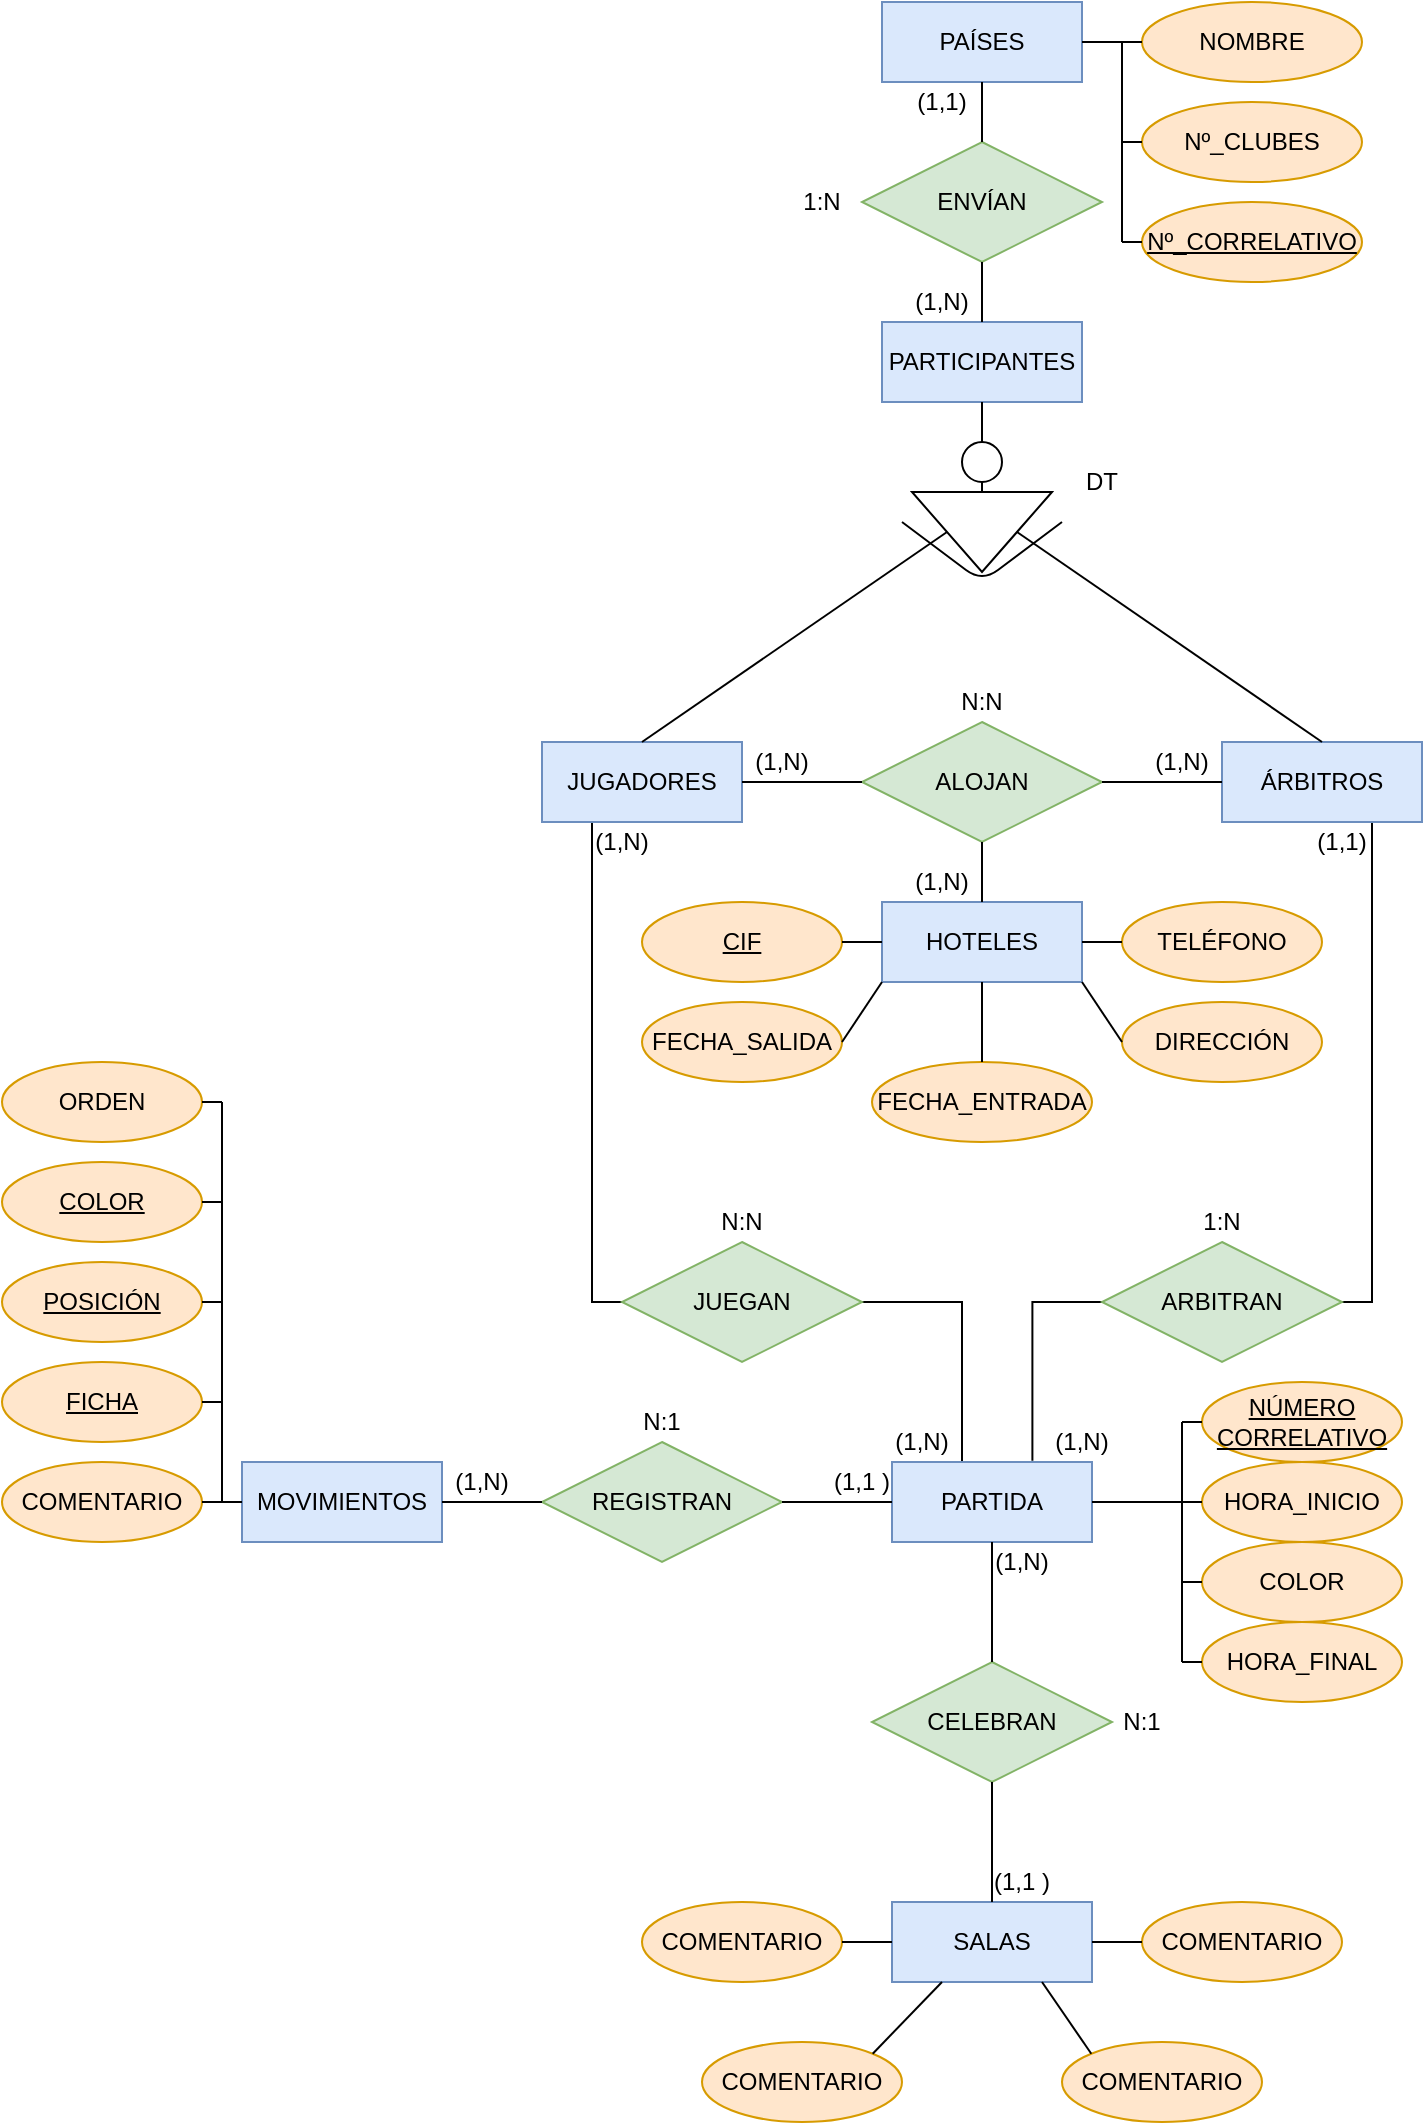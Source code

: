 <mxfile version="13.8.8" type="github">
  <diagram id="t2MNdMdxcZ_bHqu0hGdV" name="Page-1">
    <mxGraphModel dx="1185" dy="581" grid="1" gridSize="10" guides="1" tooltips="1" connect="1" arrows="1" fold="1" page="1" pageScale="1" pageWidth="827" pageHeight="1169" math="0" shadow="0">
      <root>
        <mxCell id="0" />
        <mxCell id="1" parent="0" />
        <mxCell id="O3lrr17sqKXVpt-QXPSw-1" value="ENVÍAN" style="shape=rhombus;perimeter=rhombusPerimeter;whiteSpace=wrap;html=1;align=center;fillColor=#d5e8d4;strokeColor=#82b366;" vertex="1" parent="1">
          <mxGeometry x="520" y="90" width="120" height="60" as="geometry" />
        </mxCell>
        <mxCell id="O3lrr17sqKXVpt-QXPSw-2" value="PARTICIPANTES" style="whiteSpace=wrap;html=1;align=center;fillColor=#dae8fc;strokeColor=#6c8ebf;" vertex="1" parent="1">
          <mxGeometry x="530" y="180" width="100" height="40" as="geometry" />
        </mxCell>
        <mxCell id="O3lrr17sqKXVpt-QXPSw-3" value="(1,1)" style="text;html=1;strokeColor=none;fillColor=none;align=center;verticalAlign=middle;whiteSpace=wrap;rounded=0;" vertex="1" parent="1">
          <mxGeometry x="540" y="60" width="40" height="20" as="geometry" />
        </mxCell>
        <mxCell id="O3lrr17sqKXVpt-QXPSw-4" value="1:N" style="text;html=1;strokeColor=none;fillColor=none;align=center;verticalAlign=middle;whiteSpace=wrap;rounded=0;" vertex="1" parent="1">
          <mxGeometry x="480" y="110" width="40" height="20" as="geometry" />
        </mxCell>
        <mxCell id="O3lrr17sqKXVpt-QXPSw-5" value="NOMBRE" style="ellipse;whiteSpace=wrap;html=1;align=center;fillColor=#ffe6cc;strokeColor=#d79b00;" vertex="1" parent="1">
          <mxGeometry x="660" y="20" width="110" height="40" as="geometry" />
        </mxCell>
        <mxCell id="O3lrr17sqKXVpt-QXPSw-6" value="" style="triangle;whiteSpace=wrap;html=1;rotation=90;" vertex="1" parent="1">
          <mxGeometry x="560" y="250" width="40" height="70" as="geometry" />
        </mxCell>
        <mxCell id="O3lrr17sqKXVpt-QXPSw-7" value="" style="ellipse;whiteSpace=wrap;html=1;aspect=fixed;" vertex="1" parent="1">
          <mxGeometry x="570" y="240" width="20" height="20" as="geometry" />
        </mxCell>
        <mxCell id="O3lrr17sqKXVpt-QXPSw-8" value="" style="endArrow=none;html=1;entryX=0.5;entryY=1;entryDx=0;entryDy=0;exitX=0;exitY=0.5;exitDx=0;exitDy=0;" edge="1" parent="1" source="O3lrr17sqKXVpt-QXPSw-6" target="O3lrr17sqKXVpt-QXPSw-7">
          <mxGeometry width="50" height="50" relative="1" as="geometry">
            <mxPoint x="550" y="330" as="sourcePoint" />
            <mxPoint x="600" y="280" as="targetPoint" />
          </mxGeometry>
        </mxCell>
        <mxCell id="O3lrr17sqKXVpt-QXPSw-9" value="" style="endArrow=none;html=1;entryX=0.5;entryY=0;entryDx=0;entryDy=0;exitX=0.5;exitY=1;exitDx=0;exitDy=0;" edge="1" parent="1" source="O3lrr17sqKXVpt-QXPSw-2" target="O3lrr17sqKXVpt-QXPSw-7">
          <mxGeometry width="50" height="50" relative="1" as="geometry">
            <mxPoint x="510" y="320" as="sourcePoint" />
            <mxPoint x="560" y="270" as="targetPoint" />
          </mxGeometry>
        </mxCell>
        <mxCell id="O3lrr17sqKXVpt-QXPSw-31" style="edgeStyle=orthogonalEdgeStyle;rounded=0;orthogonalLoop=1;jettySize=auto;html=1;exitX=0.25;exitY=1;exitDx=0;exitDy=0;entryX=0;entryY=0.5;entryDx=0;entryDy=0;endArrow=none;endFill=0;" edge="1" parent="1" source="O3lrr17sqKXVpt-QXPSw-10" target="O3lrr17sqKXVpt-QXPSw-32">
          <mxGeometry relative="1" as="geometry">
            <mxPoint x="385" y="670" as="targetPoint" />
            <Array as="points">
              <mxPoint x="385" y="670" />
            </Array>
          </mxGeometry>
        </mxCell>
        <mxCell id="O3lrr17sqKXVpt-QXPSw-10" value="JUGADORES" style="whiteSpace=wrap;html=1;align=center;fillColor=#dae8fc;strokeColor=#6c8ebf;" vertex="1" parent="1">
          <mxGeometry x="360" y="390" width="100" height="40" as="geometry" />
        </mxCell>
        <mxCell id="O3lrr17sqKXVpt-QXPSw-36" style="edgeStyle=orthogonalEdgeStyle;rounded=0;orthogonalLoop=1;jettySize=auto;html=1;exitX=0.75;exitY=1;exitDx=0;exitDy=0;entryX=1;entryY=0.5;entryDx=0;entryDy=0;endArrow=none;endFill=0;" edge="1" parent="1" source="O3lrr17sqKXVpt-QXPSw-11" target="O3lrr17sqKXVpt-QXPSw-34">
          <mxGeometry relative="1" as="geometry">
            <Array as="points">
              <mxPoint x="775" y="670" />
            </Array>
          </mxGeometry>
        </mxCell>
        <mxCell id="O3lrr17sqKXVpt-QXPSw-11" value="ÁRBITROS" style="whiteSpace=wrap;html=1;align=center;fillColor=#dae8fc;strokeColor=#6c8ebf;" vertex="1" parent="1">
          <mxGeometry x="700" y="390" width="100" height="40" as="geometry" />
        </mxCell>
        <mxCell id="O3lrr17sqKXVpt-QXPSw-12" value="ALOJAN" style="shape=rhombus;perimeter=rhombusPerimeter;whiteSpace=wrap;html=1;align=center;fillColor=#d5e8d4;strokeColor=#82b366;" vertex="1" parent="1">
          <mxGeometry x="520" y="380" width="120" height="60" as="geometry" />
        </mxCell>
        <mxCell id="O3lrr17sqKXVpt-QXPSw-14" value="" style="endArrow=none;html=1;" edge="1" parent="1">
          <mxGeometry width="50" height="50" relative="1" as="geometry">
            <mxPoint x="540" y="280" as="sourcePoint" />
            <mxPoint x="620" y="280" as="targetPoint" />
            <Array as="points">
              <mxPoint x="580" y="310" />
            </Array>
          </mxGeometry>
        </mxCell>
        <mxCell id="O3lrr17sqKXVpt-QXPSw-15" value="DT" style="text;html=1;strokeColor=none;fillColor=none;align=center;verticalAlign=middle;whiteSpace=wrap;rounded=0;shadow=0;" vertex="1" parent="1">
          <mxGeometry x="620" y="250" width="40" height="20" as="geometry" />
        </mxCell>
        <mxCell id="O3lrr17sqKXVpt-QXPSw-16" value="HOTELES" style="whiteSpace=wrap;html=1;align=center;fillColor=#dae8fc;strokeColor=#6c8ebf;" vertex="1" parent="1">
          <mxGeometry x="530" y="470" width="100" height="40" as="geometry" />
        </mxCell>
        <mxCell id="O3lrr17sqKXVpt-QXPSw-17" value="(1,N)" style="text;html=1;strokeColor=none;fillColor=none;align=center;verticalAlign=middle;whiteSpace=wrap;rounded=0;" vertex="1" parent="1">
          <mxGeometry x="540" y="450" width="40" height="20" as="geometry" />
        </mxCell>
        <mxCell id="O3lrr17sqKXVpt-QXPSw-18" value="FECHA_SALIDA" style="ellipse;whiteSpace=wrap;html=1;align=center;fillColor=#ffe6cc;strokeColor=#d79b00;" vertex="1" parent="1">
          <mxGeometry x="410" y="520" width="100" height="40" as="geometry" />
        </mxCell>
        <mxCell id="O3lrr17sqKXVpt-QXPSw-19" value="CIF" style="ellipse;whiteSpace=wrap;html=1;align=center;fillColor=#ffe6cc;strokeColor=#d79b00;fontStyle=4" vertex="1" parent="1">
          <mxGeometry x="410" y="470" width="100" height="40" as="geometry" />
        </mxCell>
        <mxCell id="O3lrr17sqKXVpt-QXPSw-20" value="FECHA_ENTRADA" style="ellipse;whiteSpace=wrap;html=1;align=center;fillColor=#ffe6cc;strokeColor=#d79b00;" vertex="1" parent="1">
          <mxGeometry x="525" y="550" width="110" height="40" as="geometry" />
        </mxCell>
        <mxCell id="O3lrr17sqKXVpt-QXPSw-21" value="DIRECCIÓN" style="ellipse;whiteSpace=wrap;html=1;align=center;fillColor=#ffe6cc;strokeColor=#d79b00;" vertex="1" parent="1">
          <mxGeometry x="650" y="520" width="100" height="40" as="geometry" />
        </mxCell>
        <mxCell id="O3lrr17sqKXVpt-QXPSw-22" value="TELÉFONO" style="ellipse;whiteSpace=wrap;html=1;align=center;fillColor=#ffe6cc;strokeColor=#d79b00;" vertex="1" parent="1">
          <mxGeometry x="650" y="470" width="100" height="40" as="geometry" />
        </mxCell>
        <mxCell id="O3lrr17sqKXVpt-QXPSw-23" value="" style="endArrow=none;html=1;entryX=1;entryY=0.5;entryDx=0;entryDy=0;exitX=0;exitY=0.5;exitDx=0;exitDy=0;" edge="1" parent="1" source="O3lrr17sqKXVpt-QXPSw-16" target="O3lrr17sqKXVpt-QXPSw-19">
          <mxGeometry width="50" height="50" relative="1" as="geometry">
            <mxPoint x="410" y="600" as="sourcePoint" />
            <mxPoint x="460" y="550" as="targetPoint" />
          </mxGeometry>
        </mxCell>
        <mxCell id="O3lrr17sqKXVpt-QXPSw-24" value="" style="endArrow=none;html=1;exitX=0;exitY=1;exitDx=0;exitDy=0;entryX=1;entryY=0.5;entryDx=0;entryDy=0;" edge="1" parent="1" source="O3lrr17sqKXVpt-QXPSw-16" target="O3lrr17sqKXVpt-QXPSw-18">
          <mxGeometry width="50" height="50" relative="1" as="geometry">
            <mxPoint x="410" y="600" as="sourcePoint" />
            <mxPoint x="460" y="550" as="targetPoint" />
          </mxGeometry>
        </mxCell>
        <mxCell id="O3lrr17sqKXVpt-QXPSw-25" value="" style="endArrow=none;html=1;exitX=0.5;exitY=1;exitDx=0;exitDy=0;entryX=0.5;entryY=0;entryDx=0;entryDy=0;" edge="1" parent="1" source="O3lrr17sqKXVpt-QXPSw-16" target="O3lrr17sqKXVpt-QXPSw-20">
          <mxGeometry width="50" height="50" relative="1" as="geometry">
            <mxPoint x="540" y="520" as="sourcePoint" />
            <mxPoint x="520" y="550" as="targetPoint" />
          </mxGeometry>
        </mxCell>
        <mxCell id="O3lrr17sqKXVpt-QXPSw-26" value="" style="endArrow=none;html=1;exitX=1;exitY=1;exitDx=0;exitDy=0;entryX=0;entryY=0.5;entryDx=0;entryDy=0;" edge="1" parent="1" source="O3lrr17sqKXVpt-QXPSw-16" target="O3lrr17sqKXVpt-QXPSw-21">
          <mxGeometry width="50" height="50" relative="1" as="geometry">
            <mxPoint x="550" y="530" as="sourcePoint" />
            <mxPoint x="530" y="560" as="targetPoint" />
          </mxGeometry>
        </mxCell>
        <mxCell id="O3lrr17sqKXVpt-QXPSw-27" value="" style="endArrow=none;html=1;exitX=1;exitY=0.5;exitDx=0;exitDy=0;entryX=0;entryY=0.5;entryDx=0;entryDy=0;" edge="1" parent="1" source="O3lrr17sqKXVpt-QXPSw-16" target="O3lrr17sqKXVpt-QXPSw-22">
          <mxGeometry width="50" height="50" relative="1" as="geometry">
            <mxPoint x="560" y="540" as="sourcePoint" />
            <mxPoint x="540" y="570" as="targetPoint" />
          </mxGeometry>
        </mxCell>
        <mxCell id="O3lrr17sqKXVpt-QXPSw-28" value="" style="endArrow=none;html=1;exitX=0.5;exitY=1;exitDx=0;exitDy=0;entryX=0.5;entryY=0;entryDx=0;entryDy=0;" edge="1" parent="1" source="O3lrr17sqKXVpt-QXPSw-12" target="O3lrr17sqKXVpt-QXPSw-16">
          <mxGeometry width="50" height="50" relative="1" as="geometry">
            <mxPoint x="570" y="550" as="sourcePoint" />
            <mxPoint x="550" y="580" as="targetPoint" />
          </mxGeometry>
        </mxCell>
        <mxCell id="O3lrr17sqKXVpt-QXPSw-37" style="edgeStyle=orthogonalEdgeStyle;rounded=0;orthogonalLoop=1;jettySize=auto;html=1;exitX=1;exitY=0.5;exitDx=0;exitDy=0;entryX=0.35;entryY=0;entryDx=0;entryDy=0;entryPerimeter=0;endArrow=none;endFill=0;" edge="1" parent="1" source="O3lrr17sqKXVpt-QXPSw-32" target="O3lrr17sqKXVpt-QXPSw-33">
          <mxGeometry relative="1" as="geometry" />
        </mxCell>
        <mxCell id="O3lrr17sqKXVpt-QXPSw-32" value="JUEGAN" style="shape=rhombus;perimeter=rhombusPerimeter;whiteSpace=wrap;html=1;align=center;fillColor=#d5e8d4;strokeColor=#82b366;" vertex="1" parent="1">
          <mxGeometry x="400" y="640" width="120" height="60" as="geometry" />
        </mxCell>
        <mxCell id="O3lrr17sqKXVpt-QXPSw-33" value="PARTIDA" style="whiteSpace=wrap;html=1;align=center;fillColor=#dae8fc;strokeColor=#6c8ebf;" vertex="1" parent="1">
          <mxGeometry x="535" y="750" width="100" height="40" as="geometry" />
        </mxCell>
        <mxCell id="O3lrr17sqKXVpt-QXPSw-38" style="edgeStyle=orthogonalEdgeStyle;rounded=0;orthogonalLoop=1;jettySize=auto;html=1;exitX=0;exitY=0.5;exitDx=0;exitDy=0;entryX=0.702;entryY=-0.016;entryDx=0;entryDy=0;entryPerimeter=0;endArrow=none;endFill=0;" edge="1" parent="1" source="O3lrr17sqKXVpt-QXPSw-34" target="O3lrr17sqKXVpt-QXPSw-33">
          <mxGeometry relative="1" as="geometry" />
        </mxCell>
        <mxCell id="O3lrr17sqKXVpt-QXPSw-34" value="ARBITRAN" style="shape=rhombus;perimeter=rhombusPerimeter;whiteSpace=wrap;html=1;align=center;fillColor=#d5e8d4;strokeColor=#82b366;" vertex="1" parent="1">
          <mxGeometry x="640" y="640" width="120" height="60" as="geometry" />
        </mxCell>
        <mxCell id="O3lrr17sqKXVpt-QXPSw-39" value="" style="endArrow=none;html=1;entryX=0.5;entryY=1;entryDx=0;entryDy=0;exitX=0.5;exitY=0;exitDx=0;exitDy=0;" edge="1" parent="1" source="O3lrr17sqKXVpt-QXPSw-10" target="O3lrr17sqKXVpt-QXPSw-6">
          <mxGeometry width="50" height="50" relative="1" as="geometry">
            <mxPoint x="280" y="460" as="sourcePoint" />
            <mxPoint x="330" y="410" as="targetPoint" />
          </mxGeometry>
        </mxCell>
        <mxCell id="O3lrr17sqKXVpt-QXPSw-40" value="" style="endArrow=none;html=1;entryX=0.5;entryY=0;entryDx=0;entryDy=0;exitX=0.5;exitY=0;exitDx=0;exitDy=0;" edge="1" parent="1" source="O3lrr17sqKXVpt-QXPSw-11" target="O3lrr17sqKXVpt-QXPSw-6">
          <mxGeometry width="50" height="50" relative="1" as="geometry">
            <mxPoint x="420" y="400" as="sourcePoint" />
            <mxPoint x="572.5" y="295" as="targetPoint" />
          </mxGeometry>
        </mxCell>
        <mxCell id="O3lrr17sqKXVpt-QXPSw-41" value="PAÍSES" style="whiteSpace=wrap;html=1;align=center;fillColor=#dae8fc;strokeColor=#6c8ebf;" vertex="1" parent="1">
          <mxGeometry x="530" y="20" width="100" height="40" as="geometry" />
        </mxCell>
        <mxCell id="O3lrr17sqKXVpt-QXPSw-42" value="" style="endArrow=none;html=1;entryX=0.5;entryY=1;entryDx=0;entryDy=0;exitX=0.5;exitY=0;exitDx=0;exitDy=0;" edge="1" parent="1" source="O3lrr17sqKXVpt-QXPSw-1" target="O3lrr17sqKXVpt-QXPSw-41">
          <mxGeometry width="50" height="50" relative="1" as="geometry">
            <mxPoint x="280" y="330" as="sourcePoint" />
            <mxPoint x="330" y="280" as="targetPoint" />
          </mxGeometry>
        </mxCell>
        <mxCell id="O3lrr17sqKXVpt-QXPSw-43" value="" style="endArrow=none;html=1;entryX=0.5;entryY=0;entryDx=0;entryDy=0;exitX=0.5;exitY=1;exitDx=0;exitDy=0;" edge="1" parent="1" source="O3lrr17sqKXVpt-QXPSw-1" target="O3lrr17sqKXVpt-QXPSw-2">
          <mxGeometry width="50" height="50" relative="1" as="geometry">
            <mxPoint x="590" y="100" as="sourcePoint" />
            <mxPoint x="590" y="70" as="targetPoint" />
          </mxGeometry>
        </mxCell>
        <mxCell id="O3lrr17sqKXVpt-QXPSw-44" value="(1,N)" style="text;html=1;strokeColor=none;fillColor=none;align=center;verticalAlign=middle;whiteSpace=wrap;rounded=0;" vertex="1" parent="1">
          <mxGeometry x="540" y="160" width="40" height="20" as="geometry" />
        </mxCell>
        <mxCell id="O3lrr17sqKXVpt-QXPSw-45" value="Nº_CLUBES" style="ellipse;whiteSpace=wrap;html=1;align=center;fillColor=#ffe6cc;strokeColor=#d79b00;" vertex="1" parent="1">
          <mxGeometry x="660" y="70" width="110" height="40" as="geometry" />
        </mxCell>
        <mxCell id="O3lrr17sqKXVpt-QXPSw-46" value="Nº_CORRELATIVO" style="ellipse;whiteSpace=wrap;html=1;align=center;fillColor=#ffe6cc;strokeColor=#d79b00;fontStyle=4" vertex="1" parent="1">
          <mxGeometry x="660" y="120" width="110" height="40" as="geometry" />
        </mxCell>
        <mxCell id="O3lrr17sqKXVpt-QXPSw-47" value="" style="endArrow=none;html=1;entryX=1;entryY=0.5;entryDx=0;entryDy=0;exitX=0;exitY=0.5;exitDx=0;exitDy=0;" edge="1" parent="1" source="O3lrr17sqKXVpt-QXPSw-5" target="O3lrr17sqKXVpt-QXPSw-41">
          <mxGeometry width="50" height="50" relative="1" as="geometry">
            <mxPoint x="640" y="80" as="sourcePoint" />
            <mxPoint x="330" y="280" as="targetPoint" />
          </mxGeometry>
        </mxCell>
        <mxCell id="O3lrr17sqKXVpt-QXPSw-48" value="" style="endArrow=none;html=1;" edge="1" parent="1">
          <mxGeometry width="50" height="50" relative="1" as="geometry">
            <mxPoint x="650" y="140" as="sourcePoint" />
            <mxPoint x="650" y="40" as="targetPoint" />
          </mxGeometry>
        </mxCell>
        <mxCell id="O3lrr17sqKXVpt-QXPSw-49" value="" style="endArrow=none;html=1;exitX=0;exitY=0.5;exitDx=0;exitDy=0;" edge="1" parent="1" source="O3lrr17sqKXVpt-QXPSw-45">
          <mxGeometry width="50" height="50" relative="1" as="geometry">
            <mxPoint x="660" y="150" as="sourcePoint" />
            <mxPoint x="650" y="90" as="targetPoint" />
          </mxGeometry>
        </mxCell>
        <mxCell id="O3lrr17sqKXVpt-QXPSw-50" value="" style="endArrow=none;html=1;exitX=0;exitY=0.5;exitDx=0;exitDy=0;" edge="1" parent="1" source="O3lrr17sqKXVpt-QXPSw-46">
          <mxGeometry width="50" height="50" relative="1" as="geometry">
            <mxPoint x="670" y="100" as="sourcePoint" />
            <mxPoint x="650" y="140" as="targetPoint" />
          </mxGeometry>
        </mxCell>
        <mxCell id="O3lrr17sqKXVpt-QXPSw-51" value="(1,N)" style="text;html=1;strokeColor=none;fillColor=none;align=center;verticalAlign=middle;whiteSpace=wrap;rounded=0;" vertex="1" parent="1">
          <mxGeometry x="460" y="390" width="40" height="20" as="geometry" />
        </mxCell>
        <mxCell id="O3lrr17sqKXVpt-QXPSw-52" value="" style="endArrow=none;html=1;entryX=1;entryY=0.5;entryDx=0;entryDy=0;exitX=0;exitY=0.5;exitDx=0;exitDy=0;" edge="1" parent="1" source="O3lrr17sqKXVpt-QXPSw-12" target="O3lrr17sqKXVpt-QXPSw-10">
          <mxGeometry width="50" height="50" relative="1" as="geometry">
            <mxPoint x="400" y="530" as="sourcePoint" />
            <mxPoint x="450" y="480" as="targetPoint" />
          </mxGeometry>
        </mxCell>
        <mxCell id="O3lrr17sqKXVpt-QXPSw-53" value="" style="endArrow=none;html=1;entryX=0;entryY=0.5;entryDx=0;entryDy=0;exitX=1;exitY=0.5;exitDx=0;exitDy=0;" edge="1" parent="1" source="O3lrr17sqKXVpt-QXPSw-12" target="O3lrr17sqKXVpt-QXPSw-11">
          <mxGeometry width="50" height="50" relative="1" as="geometry">
            <mxPoint x="530" y="420.0" as="sourcePoint" />
            <mxPoint x="470" y="420.0" as="targetPoint" />
          </mxGeometry>
        </mxCell>
        <mxCell id="O3lrr17sqKXVpt-QXPSw-54" value="(1,N)" style="text;html=1;strokeColor=none;fillColor=none;align=center;verticalAlign=middle;whiteSpace=wrap;rounded=0;" vertex="1" parent="1">
          <mxGeometry x="660" y="390" width="40" height="20" as="geometry" />
        </mxCell>
        <mxCell id="O3lrr17sqKXVpt-QXPSw-55" value="N:N" style="text;html=1;strokeColor=none;fillColor=none;align=center;verticalAlign=middle;whiteSpace=wrap;rounded=0;" vertex="1" parent="1">
          <mxGeometry x="560" y="360" width="40" height="20" as="geometry" />
        </mxCell>
        <mxCell id="O3lrr17sqKXVpt-QXPSw-56" value="(1,N)" style="text;html=1;strokeColor=none;fillColor=none;align=center;verticalAlign=middle;whiteSpace=wrap;rounded=0;" vertex="1" parent="1">
          <mxGeometry x="380" y="430" width="40" height="20" as="geometry" />
        </mxCell>
        <mxCell id="O3lrr17sqKXVpt-QXPSw-57" value="(1,N)" style="text;html=1;strokeColor=none;fillColor=none;align=center;verticalAlign=middle;whiteSpace=wrap;rounded=0;" vertex="1" parent="1">
          <mxGeometry x="530" y="730" width="40" height="20" as="geometry" />
        </mxCell>
        <mxCell id="O3lrr17sqKXVpt-QXPSw-58" value="(1,N)" style="text;html=1;strokeColor=none;fillColor=none;align=center;verticalAlign=middle;whiteSpace=wrap;rounded=0;" vertex="1" parent="1">
          <mxGeometry x="610" y="730" width="40" height="20" as="geometry" />
        </mxCell>
        <mxCell id="O3lrr17sqKXVpt-QXPSw-59" value="(1,1)" style="text;html=1;strokeColor=none;fillColor=none;align=center;verticalAlign=middle;whiteSpace=wrap;rounded=0;" vertex="1" parent="1">
          <mxGeometry x="740" y="430" width="40" height="20" as="geometry" />
        </mxCell>
        <mxCell id="O3lrr17sqKXVpt-QXPSw-60" value="N:N" style="text;html=1;strokeColor=none;fillColor=none;align=center;verticalAlign=middle;whiteSpace=wrap;rounded=0;" vertex="1" parent="1">
          <mxGeometry x="440" y="620" width="40" height="20" as="geometry" />
        </mxCell>
        <mxCell id="O3lrr17sqKXVpt-QXPSw-61" value="1:N" style="text;html=1;strokeColor=none;fillColor=none;align=center;verticalAlign=middle;whiteSpace=wrap;rounded=0;" vertex="1" parent="1">
          <mxGeometry x="680" y="620" width="40" height="20" as="geometry" />
        </mxCell>
        <mxCell id="O3lrr17sqKXVpt-QXPSw-62" value="REGISTRAN" style="shape=rhombus;perimeter=rhombusPerimeter;whiteSpace=wrap;html=1;align=center;fillColor=#d5e8d4;strokeColor=#82b366;" vertex="1" parent="1">
          <mxGeometry x="360" y="740" width="120" height="60" as="geometry" />
        </mxCell>
        <mxCell id="O3lrr17sqKXVpt-QXPSw-63" value="MOVIMIENTOS" style="whiteSpace=wrap;html=1;align=center;fillColor=#dae8fc;strokeColor=#6c8ebf;" vertex="1" parent="1">
          <mxGeometry x="210" y="750" width="100" height="40" as="geometry" />
        </mxCell>
        <mxCell id="O3lrr17sqKXVpt-QXPSw-64" value="" style="endArrow=none;html=1;entryX=1;entryY=0.5;entryDx=0;entryDy=0;exitX=0;exitY=0.5;exitDx=0;exitDy=0;" edge="1" parent="1" source="O3lrr17sqKXVpt-QXPSw-62" target="O3lrr17sqKXVpt-QXPSw-63">
          <mxGeometry width="50" height="50" relative="1" as="geometry">
            <mxPoint x="110" y="820" as="sourcePoint" />
            <mxPoint x="160" y="770" as="targetPoint" />
          </mxGeometry>
        </mxCell>
        <mxCell id="O3lrr17sqKXVpt-QXPSw-65" value="" style="endArrow=none;html=1;entryX=0;entryY=0.5;entryDx=0;entryDy=0;exitX=1;exitY=0.5;exitDx=0;exitDy=0;" edge="1" parent="1" source="O3lrr17sqKXVpt-QXPSw-62" target="O3lrr17sqKXVpt-QXPSw-33">
          <mxGeometry width="50" height="50" relative="1" as="geometry">
            <mxPoint x="370" y="780" as="sourcePoint" />
            <mxPoint x="320" y="780" as="targetPoint" />
          </mxGeometry>
        </mxCell>
        <mxCell id="O3lrr17sqKXVpt-QXPSw-66" value="COLOR" style="ellipse;whiteSpace=wrap;html=1;align=center;fillColor=#ffe6cc;strokeColor=#d79b00;fontStyle=4" vertex="1" parent="1">
          <mxGeometry x="90" y="600" width="100" height="40" as="geometry" />
        </mxCell>
        <mxCell id="O3lrr17sqKXVpt-QXPSw-67" value="POSICIÓN" style="ellipse;whiteSpace=wrap;html=1;align=center;fillColor=#ffe6cc;strokeColor=#d79b00;fontStyle=4" vertex="1" parent="1">
          <mxGeometry x="90" y="650" width="100" height="40" as="geometry" />
        </mxCell>
        <mxCell id="O3lrr17sqKXVpt-QXPSw-68" value="FICHA" style="ellipse;whiteSpace=wrap;html=1;align=center;fillColor=#ffe6cc;strokeColor=#d79b00;fontStyle=4" vertex="1" parent="1">
          <mxGeometry x="90" y="700" width="100" height="40" as="geometry" />
        </mxCell>
        <mxCell id="O3lrr17sqKXVpt-QXPSw-69" value="COMENTARIO" style="ellipse;whiteSpace=wrap;html=1;align=center;fillColor=#ffe6cc;strokeColor=#d79b00;" vertex="1" parent="1">
          <mxGeometry x="90" y="750" width="100" height="40" as="geometry" />
        </mxCell>
        <mxCell id="O3lrr17sqKXVpt-QXPSw-70" value="ORDEN" style="ellipse;whiteSpace=wrap;html=1;align=center;fillColor=#ffe6cc;strokeColor=#d79b00;" vertex="1" parent="1">
          <mxGeometry x="90" y="550" width="100" height="40" as="geometry" />
        </mxCell>
        <mxCell id="O3lrr17sqKXVpt-QXPSw-71" value="" style="endArrow=none;html=1;entryX=1;entryY=0.5;entryDx=0;entryDy=0;exitX=0;exitY=0.5;exitDx=0;exitDy=0;" edge="1" parent="1" source="O3lrr17sqKXVpt-QXPSw-63" target="O3lrr17sqKXVpt-QXPSw-69">
          <mxGeometry width="50" height="50" relative="1" as="geometry">
            <mxPoint x="110" y="820" as="sourcePoint" />
            <mxPoint x="160" y="770" as="targetPoint" />
          </mxGeometry>
        </mxCell>
        <mxCell id="O3lrr17sqKXVpt-QXPSw-72" value="" style="endArrow=none;html=1;" edge="1" parent="1">
          <mxGeometry width="50" height="50" relative="1" as="geometry">
            <mxPoint x="200" y="570" as="sourcePoint" />
            <mxPoint x="200" y="770" as="targetPoint" />
          </mxGeometry>
        </mxCell>
        <mxCell id="O3lrr17sqKXVpt-QXPSw-73" value="" style="endArrow=none;html=1;entryX=1;entryY=0.5;entryDx=0;entryDy=0;" edge="1" parent="1" target="O3lrr17sqKXVpt-QXPSw-68">
          <mxGeometry width="50" height="50" relative="1" as="geometry">
            <mxPoint x="200" y="720" as="sourcePoint" />
            <mxPoint x="210" y="790" as="targetPoint" />
          </mxGeometry>
        </mxCell>
        <mxCell id="O3lrr17sqKXVpt-QXPSw-74" value="" style="endArrow=none;html=1;entryX=1;entryY=0.5;entryDx=0;entryDy=0;" edge="1" parent="1" target="O3lrr17sqKXVpt-QXPSw-67">
          <mxGeometry width="50" height="50" relative="1" as="geometry">
            <mxPoint x="200" y="670" as="sourcePoint" />
            <mxPoint x="220" y="800" as="targetPoint" />
          </mxGeometry>
        </mxCell>
        <mxCell id="O3lrr17sqKXVpt-QXPSw-75" value="" style="endArrow=none;html=1;entryX=1;entryY=0.5;entryDx=0;entryDy=0;" edge="1" parent="1" target="O3lrr17sqKXVpt-QXPSw-70">
          <mxGeometry width="50" height="50" relative="1" as="geometry">
            <mxPoint x="200" y="570" as="sourcePoint" />
            <mxPoint x="230" y="810" as="targetPoint" />
          </mxGeometry>
        </mxCell>
        <mxCell id="O3lrr17sqKXVpt-QXPSw-76" value="" style="endArrow=none;html=1;entryX=1;entryY=0.5;entryDx=0;entryDy=0;" edge="1" parent="1" target="O3lrr17sqKXVpt-QXPSw-66">
          <mxGeometry width="50" height="50" relative="1" as="geometry">
            <mxPoint x="200" y="620" as="sourcePoint" />
            <mxPoint x="240" y="820" as="targetPoint" />
          </mxGeometry>
        </mxCell>
        <mxCell id="O3lrr17sqKXVpt-QXPSw-77" value="CELEBRAN" style="shape=rhombus;perimeter=rhombusPerimeter;whiteSpace=wrap;html=1;align=center;fillColor=#d5e8d4;strokeColor=#82b366;" vertex="1" parent="1">
          <mxGeometry x="525" y="850" width="120" height="60" as="geometry" />
        </mxCell>
        <mxCell id="O3lrr17sqKXVpt-QXPSw-78" value="SALAS" style="whiteSpace=wrap;html=1;align=center;fillColor=#dae8fc;strokeColor=#6c8ebf;" vertex="1" parent="1">
          <mxGeometry x="535" y="970" width="100" height="40" as="geometry" />
        </mxCell>
        <mxCell id="O3lrr17sqKXVpt-QXPSw-79" value="COMENTARIO" style="ellipse;whiteSpace=wrap;html=1;align=center;fillColor=#ffe6cc;strokeColor=#d79b00;" vertex="1" parent="1">
          <mxGeometry x="440" y="1040" width="100" height="40" as="geometry" />
        </mxCell>
        <mxCell id="O3lrr17sqKXVpt-QXPSw-80" value="COMENTARIO" style="ellipse;whiteSpace=wrap;html=1;align=center;fillColor=#ffe6cc;strokeColor=#d79b00;" vertex="1" parent="1">
          <mxGeometry x="410" y="970" width="100" height="40" as="geometry" />
        </mxCell>
        <mxCell id="O3lrr17sqKXVpt-QXPSw-81" value="COMENTARIO" style="ellipse;whiteSpace=wrap;html=1;align=center;fillColor=#ffe6cc;strokeColor=#d79b00;" vertex="1" parent="1">
          <mxGeometry x="660" y="970" width="100" height="40" as="geometry" />
        </mxCell>
        <mxCell id="O3lrr17sqKXVpt-QXPSw-82" value="COMENTARIO" style="ellipse;whiteSpace=wrap;html=1;align=center;fillColor=#ffe6cc;strokeColor=#d79b00;" vertex="1" parent="1">
          <mxGeometry x="620" y="1040" width="100" height="40" as="geometry" />
        </mxCell>
        <mxCell id="O3lrr17sqKXVpt-QXPSw-83" value="" style="endArrow=none;html=1;entryX=1;entryY=0.5;entryDx=0;entryDy=0;exitX=0;exitY=0.5;exitDx=0;exitDy=0;" edge="1" parent="1" source="O3lrr17sqKXVpt-QXPSw-78" target="O3lrr17sqKXVpt-QXPSw-80">
          <mxGeometry width="50" height="50" relative="1" as="geometry">
            <mxPoint x="430" y="1030" as="sourcePoint" />
            <mxPoint x="480" y="980" as="targetPoint" />
          </mxGeometry>
        </mxCell>
        <mxCell id="O3lrr17sqKXVpt-QXPSw-84" value="" style="endArrow=none;html=1;entryX=1;entryY=0;entryDx=0;entryDy=0;exitX=0.25;exitY=1;exitDx=0;exitDy=0;" edge="1" parent="1" source="O3lrr17sqKXVpt-QXPSw-78" target="O3lrr17sqKXVpt-QXPSw-79">
          <mxGeometry width="50" height="50" relative="1" as="geometry">
            <mxPoint x="545" y="1000" as="sourcePoint" />
            <mxPoint x="520" y="1000" as="targetPoint" />
          </mxGeometry>
        </mxCell>
        <mxCell id="O3lrr17sqKXVpt-QXPSw-85" value="" style="endArrow=none;html=1;entryX=0;entryY=0;entryDx=0;entryDy=0;exitX=0.75;exitY=1;exitDx=0;exitDy=0;" edge="1" parent="1" source="O3lrr17sqKXVpt-QXPSw-78" target="O3lrr17sqKXVpt-QXPSw-82">
          <mxGeometry width="50" height="50" relative="1" as="geometry">
            <mxPoint x="555" y="1010" as="sourcePoint" />
            <mxPoint x="530" y="1010" as="targetPoint" />
          </mxGeometry>
        </mxCell>
        <mxCell id="O3lrr17sqKXVpt-QXPSw-86" value="" style="endArrow=none;html=1;entryX=0;entryY=0.5;entryDx=0;entryDy=0;exitX=1;exitY=0.5;exitDx=0;exitDy=0;" edge="1" parent="1" source="O3lrr17sqKXVpt-QXPSw-78" target="O3lrr17sqKXVpt-QXPSw-81">
          <mxGeometry width="50" height="50" relative="1" as="geometry">
            <mxPoint x="565" y="1020" as="sourcePoint" />
            <mxPoint x="540" y="1020" as="targetPoint" />
          </mxGeometry>
        </mxCell>
        <mxCell id="O3lrr17sqKXVpt-QXPSw-87" value="" style="endArrow=none;html=1;entryX=0.5;entryY=1;entryDx=0;entryDy=0;exitX=0.5;exitY=0;exitDx=0;exitDy=0;" edge="1" parent="1" source="O3lrr17sqKXVpt-QXPSw-78" target="O3lrr17sqKXVpt-QXPSw-77">
          <mxGeometry width="50" height="50" relative="1" as="geometry">
            <mxPoint x="575" y="1030" as="sourcePoint" />
            <mxPoint x="550" y="1030" as="targetPoint" />
          </mxGeometry>
        </mxCell>
        <mxCell id="O3lrr17sqKXVpt-QXPSw-88" value="" style="endArrow=none;html=1;entryX=0.5;entryY=1;entryDx=0;entryDy=0;exitX=0.5;exitY=0;exitDx=0;exitDy=0;" edge="1" parent="1" source="O3lrr17sqKXVpt-QXPSw-77" target="O3lrr17sqKXVpt-QXPSw-33">
          <mxGeometry width="50" height="50" relative="1" as="geometry">
            <mxPoint x="585" y="1040" as="sourcePoint" />
            <mxPoint x="560" y="1040" as="targetPoint" />
          </mxGeometry>
        </mxCell>
        <mxCell id="O3lrr17sqKXVpt-QXPSw-89" value="(1,N)" style="text;html=1;strokeColor=none;fillColor=none;align=center;verticalAlign=middle;whiteSpace=wrap;rounded=0;" vertex="1" parent="1">
          <mxGeometry x="580" y="790" width="40" height="20" as="geometry" />
        </mxCell>
        <mxCell id="O3lrr17sqKXVpt-QXPSw-90" value="(1,1 )" style="text;html=1;strokeColor=none;fillColor=none;align=center;verticalAlign=middle;whiteSpace=wrap;rounded=0;" vertex="1" parent="1">
          <mxGeometry x="580" y="950" width="40" height="20" as="geometry" />
        </mxCell>
        <mxCell id="O3lrr17sqKXVpt-QXPSw-91" value="N:1" style="text;html=1;strokeColor=none;fillColor=none;align=center;verticalAlign=middle;whiteSpace=wrap;rounded=0;" vertex="1" parent="1">
          <mxGeometry x="640" y="870" width="40" height="20" as="geometry" />
        </mxCell>
        <mxCell id="O3lrr17sqKXVpt-QXPSw-92" value="(1,1 )" style="text;html=1;strokeColor=none;fillColor=none;align=center;verticalAlign=middle;whiteSpace=wrap;rounded=0;" vertex="1" parent="1">
          <mxGeometry x="500" y="750" width="40" height="20" as="geometry" />
        </mxCell>
        <mxCell id="O3lrr17sqKXVpt-QXPSw-93" value="(1,N)" style="text;html=1;strokeColor=none;fillColor=none;align=center;verticalAlign=middle;whiteSpace=wrap;rounded=0;" vertex="1" parent="1">
          <mxGeometry x="310" y="750" width="40" height="20" as="geometry" />
        </mxCell>
        <mxCell id="O3lrr17sqKXVpt-QXPSw-94" value="N:1" style="text;html=1;strokeColor=none;fillColor=none;align=center;verticalAlign=middle;whiteSpace=wrap;rounded=0;" vertex="1" parent="1">
          <mxGeometry x="400" y="720" width="40" height="20" as="geometry" />
        </mxCell>
        <mxCell id="O3lrr17sqKXVpt-QXPSw-95" value="HORA_INICIO" style="ellipse;whiteSpace=wrap;html=1;align=center;fillColor=#ffe6cc;strokeColor=#d79b00;" vertex="1" parent="1">
          <mxGeometry x="690" y="750" width="100" height="40" as="geometry" />
        </mxCell>
        <mxCell id="O3lrr17sqKXVpt-QXPSw-96" value="NÚMERO&lt;br&gt;CORRELATIVO" style="ellipse;whiteSpace=wrap;html=1;align=center;fillColor=#ffe6cc;strokeColor=#d79b00;fontStyle=4" vertex="1" parent="1">
          <mxGeometry x="690" y="710" width="100" height="40" as="geometry" />
        </mxCell>
        <mxCell id="O3lrr17sqKXVpt-QXPSw-97" value="COLOR" style="ellipse;whiteSpace=wrap;html=1;align=center;fillColor=#ffe6cc;strokeColor=#d79b00;" vertex="1" parent="1">
          <mxGeometry x="690" y="790" width="100" height="40" as="geometry" />
        </mxCell>
        <mxCell id="O3lrr17sqKXVpt-QXPSw-98" value="HORA_FINAL" style="ellipse;whiteSpace=wrap;html=1;align=center;fillColor=#ffe6cc;strokeColor=#d79b00;" vertex="1" parent="1">
          <mxGeometry x="690" y="830" width="100" height="40" as="geometry" />
        </mxCell>
        <mxCell id="O3lrr17sqKXVpt-QXPSw-99" value="" style="endArrow=none;html=1;entryX=1;entryY=0.5;entryDx=0;entryDy=0;exitX=0;exitY=0.5;exitDx=0;exitDy=0;" edge="1" parent="1" source="O3lrr17sqKXVpt-QXPSw-95" target="O3lrr17sqKXVpt-QXPSw-33">
          <mxGeometry width="50" height="50" relative="1" as="geometry">
            <mxPoint x="430" y="840" as="sourcePoint" />
            <mxPoint x="480" y="790" as="targetPoint" />
          </mxGeometry>
        </mxCell>
        <mxCell id="O3lrr17sqKXVpt-QXPSw-100" value="" style="endArrow=none;html=1;" edge="1" parent="1">
          <mxGeometry width="50" height="50" relative="1" as="geometry">
            <mxPoint x="680" y="850" as="sourcePoint" />
            <mxPoint x="680" y="730" as="targetPoint" />
          </mxGeometry>
        </mxCell>
        <mxCell id="O3lrr17sqKXVpt-QXPSw-101" value="" style="endArrow=none;html=1;entryX=0;entryY=0.5;entryDx=0;entryDy=0;" edge="1" parent="1" target="O3lrr17sqKXVpt-QXPSw-96">
          <mxGeometry width="50" height="50" relative="1" as="geometry">
            <mxPoint x="680" y="730" as="sourcePoint" />
            <mxPoint x="480" y="790" as="targetPoint" />
          </mxGeometry>
        </mxCell>
        <mxCell id="O3lrr17sqKXVpt-QXPSw-102" value="" style="endArrow=none;html=1;entryX=0;entryY=0.5;entryDx=0;entryDy=0;" edge="1" parent="1" target="O3lrr17sqKXVpt-QXPSw-97">
          <mxGeometry width="50" height="50" relative="1" as="geometry">
            <mxPoint x="680" y="810" as="sourcePoint" />
            <mxPoint x="700" y="740" as="targetPoint" />
          </mxGeometry>
        </mxCell>
        <mxCell id="O3lrr17sqKXVpt-QXPSw-103" value="" style="endArrow=none;html=1;entryX=0;entryY=0.5;entryDx=0;entryDy=0;" edge="1" parent="1" target="O3lrr17sqKXVpt-QXPSw-98">
          <mxGeometry width="50" height="50" relative="1" as="geometry">
            <mxPoint x="680" y="850" as="sourcePoint" />
            <mxPoint x="700" y="820" as="targetPoint" />
          </mxGeometry>
        </mxCell>
      </root>
    </mxGraphModel>
  </diagram>
</mxfile>
